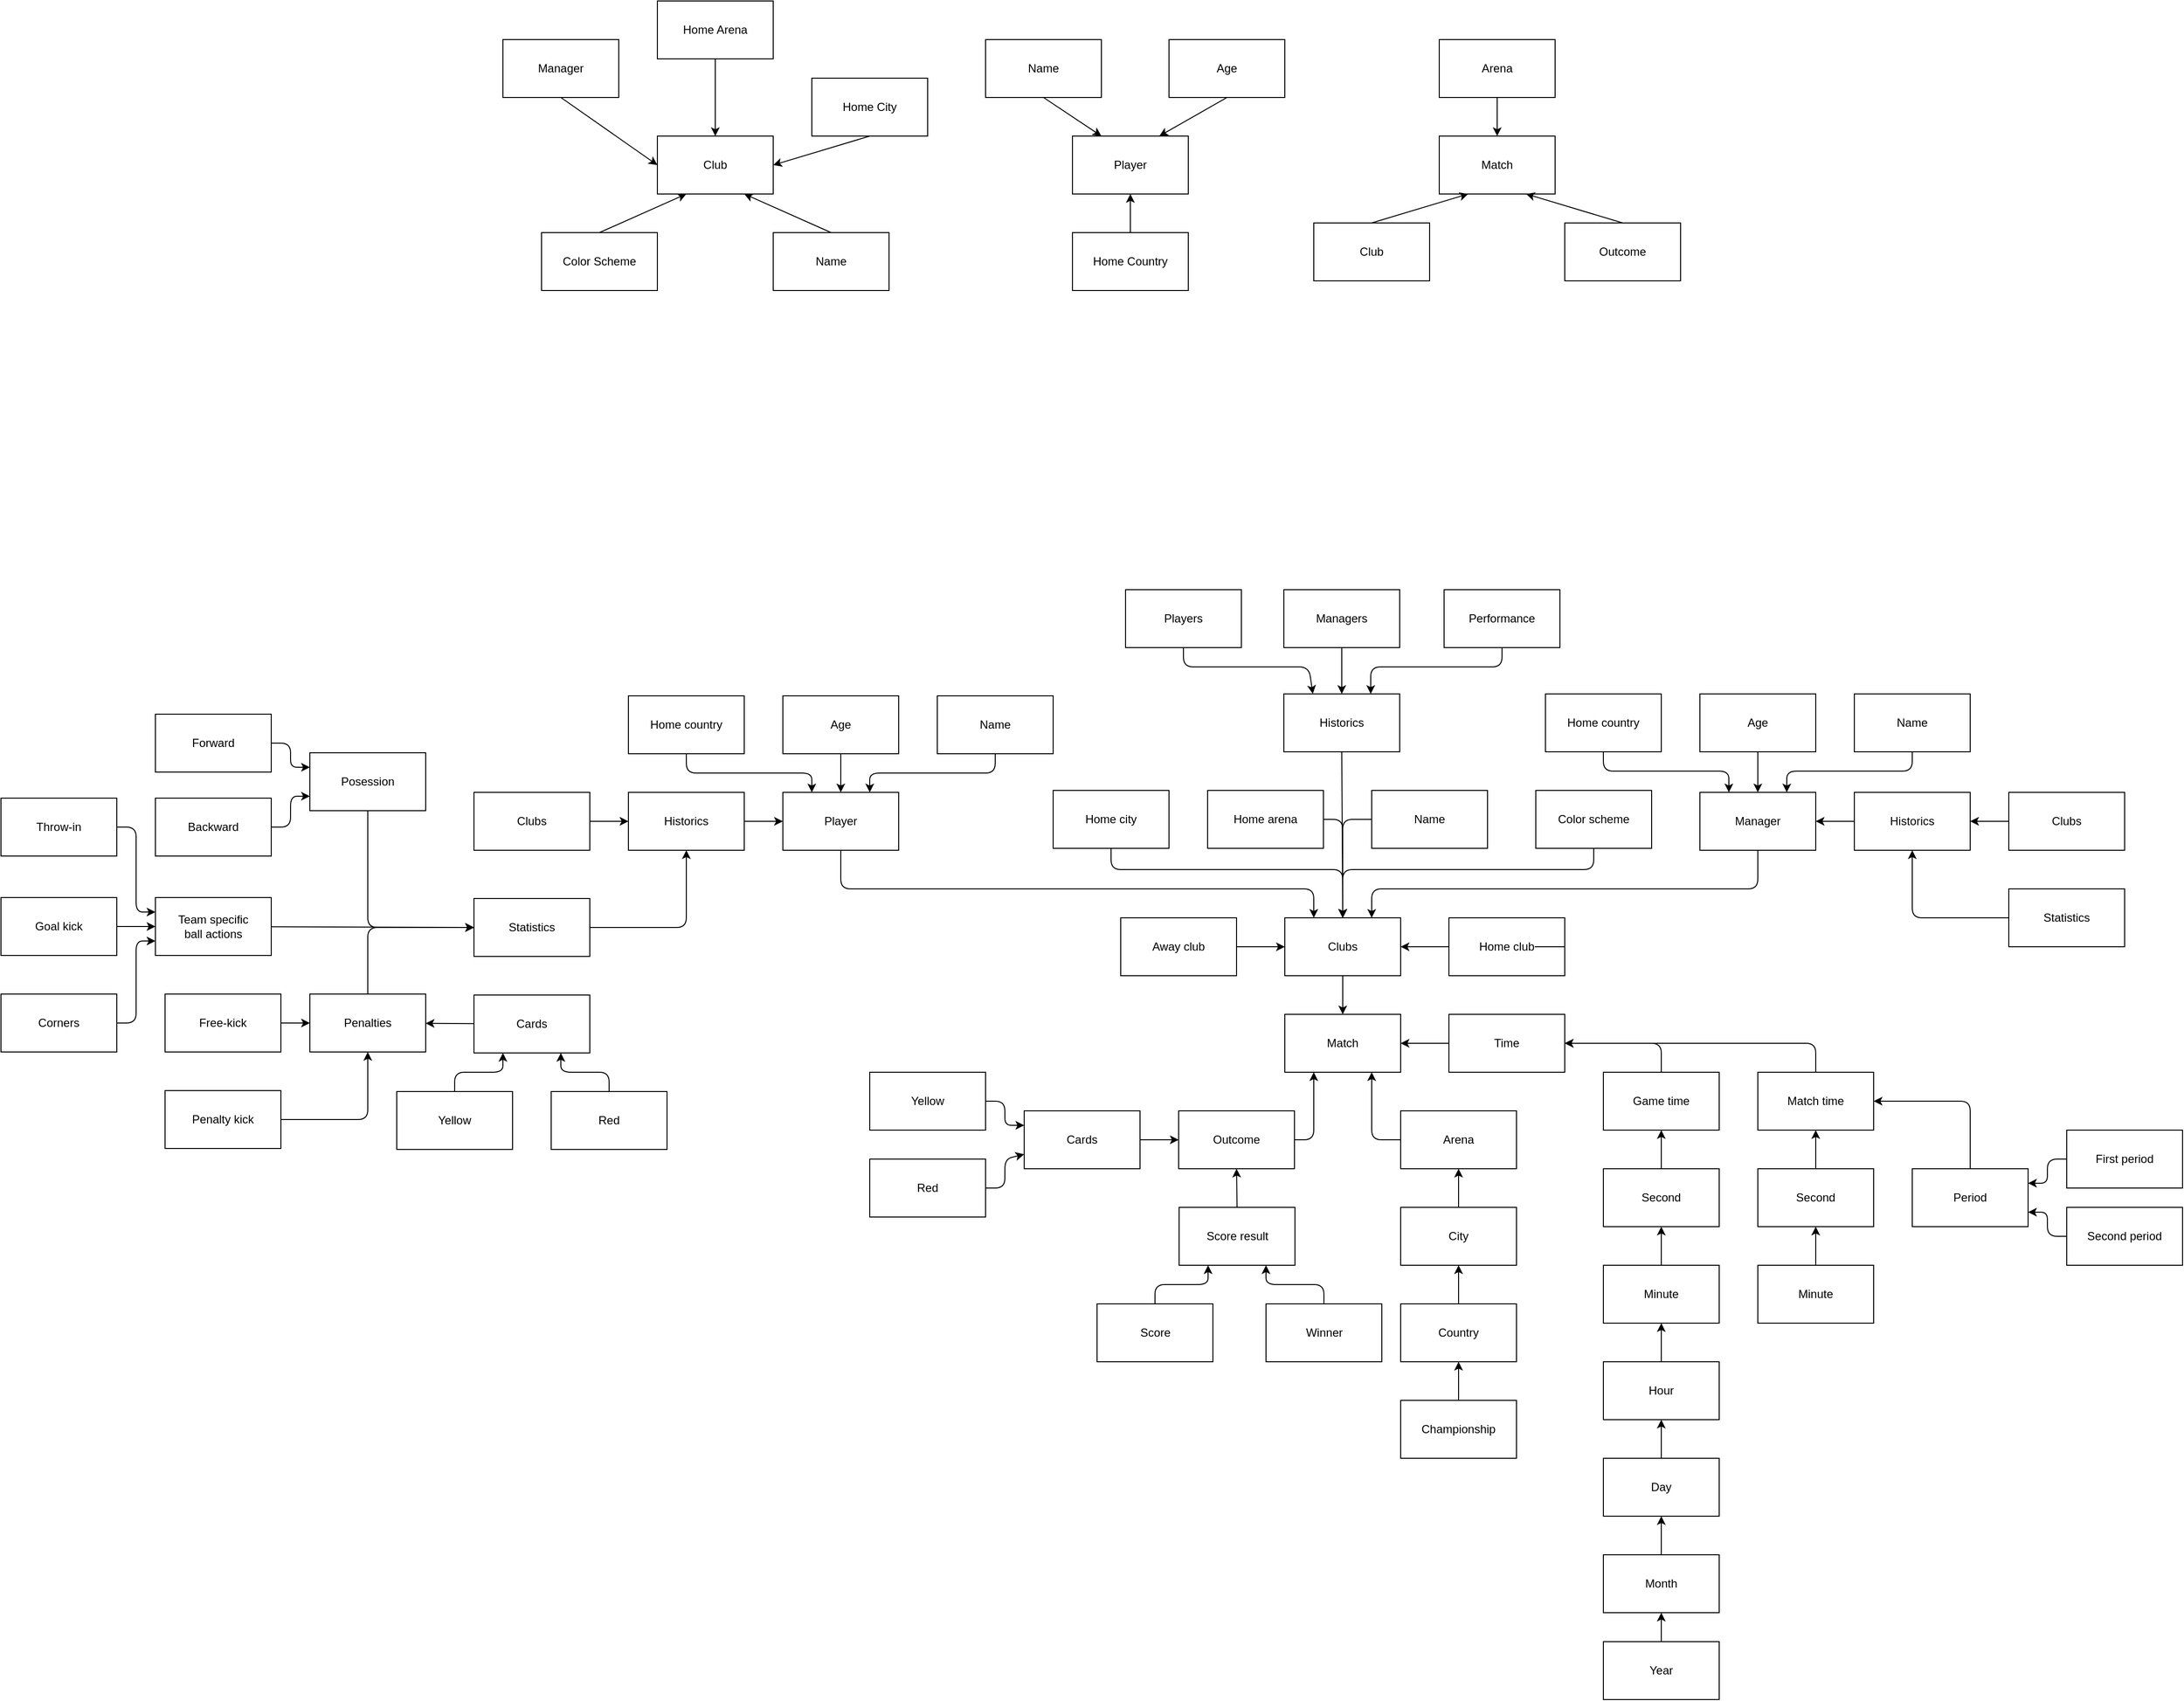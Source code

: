 <mxfile>
    <diagram id="hTK4OiivNuGYt8XNdCCA" name="Football">
        <mxGraphModel dx="2557" dy="809" grid="1" gridSize="10" guides="1" tooltips="1" connect="1" arrows="1" fold="1" page="0" pageScale="1" pageWidth="1169" pageHeight="827" math="0" shadow="0">
            <root>
                <mxCell id="0"/>
                <mxCell id="1" parent="0"/>
                <mxCell id="12" style="edgeStyle=none;html=1;exitX=0.5;exitY=1;exitDx=0;exitDy=0;entryX=0;entryY=0.5;entryDx=0;entryDy=0;" parent="1" source="2" target="3" edge="1">
                    <mxGeometry relative="1" as="geometry"/>
                </mxCell>
                <mxCell id="2" value="Manager" style="whiteSpace=wrap;html=1;" parent="1" vertex="1">
                    <mxGeometry x="40" y="40" width="120" height="60" as="geometry"/>
                </mxCell>
                <mxCell id="3" value="Club" style="whiteSpace=wrap;html=1;" parent="1" vertex="1">
                    <mxGeometry x="200" y="140" width="120" height="60" as="geometry"/>
                </mxCell>
                <mxCell id="11" style="edgeStyle=none;html=1;exitX=0.5;exitY=0;exitDx=0;exitDy=0;entryX=0.25;entryY=1;entryDx=0;entryDy=0;" parent="1" source="4" target="3" edge="1">
                    <mxGeometry relative="1" as="geometry"/>
                </mxCell>
                <mxCell id="4" value="Color Scheme" style="whiteSpace=wrap;html=1;" parent="1" vertex="1">
                    <mxGeometry x="80" y="240" width="120" height="60" as="geometry"/>
                </mxCell>
                <mxCell id="10" style="edgeStyle=none;html=1;exitX=0.5;exitY=0;exitDx=0;exitDy=0;entryX=0.75;entryY=1;entryDx=0;entryDy=0;" parent="1" source="5" target="3" edge="1">
                    <mxGeometry relative="1" as="geometry"/>
                </mxCell>
                <mxCell id="5" value="Name" style="whiteSpace=wrap;html=1;" parent="1" vertex="1">
                    <mxGeometry x="320" y="240" width="120" height="60" as="geometry"/>
                </mxCell>
                <mxCell id="9" style="edgeStyle=none;html=1;exitX=0.5;exitY=1;exitDx=0;exitDy=0;entryX=1;entryY=0.5;entryDx=0;entryDy=0;" parent="1" source="6" target="3" edge="1">
                    <mxGeometry relative="1" as="geometry"/>
                </mxCell>
                <mxCell id="6" value="Home City" style="whiteSpace=wrap;html=1;" parent="1" vertex="1">
                    <mxGeometry x="360" y="80" width="120" height="60" as="geometry"/>
                </mxCell>
                <mxCell id="8" style="edgeStyle=none;html=1;exitX=0.5;exitY=1;exitDx=0;exitDy=0;entryX=0.5;entryY=0;entryDx=0;entryDy=0;" parent="1" source="7" target="3" edge="1">
                    <mxGeometry relative="1" as="geometry"/>
                </mxCell>
                <mxCell id="7" value="Home Arena" style="whiteSpace=wrap;html=1;" parent="1" vertex="1">
                    <mxGeometry x="200" width="120" height="60" as="geometry"/>
                </mxCell>
                <mxCell id="13" value="Player" style="whiteSpace=wrap;html=1;" parent="1" vertex="1">
                    <mxGeometry x="630" y="140" width="120" height="60" as="geometry"/>
                </mxCell>
                <mxCell id="17" style="edgeStyle=none;html=1;exitX=0.5;exitY=1;exitDx=0;exitDy=0;entryX=0.25;entryY=0;entryDx=0;entryDy=0;" parent="1" source="14" target="13" edge="1">
                    <mxGeometry relative="1" as="geometry"/>
                </mxCell>
                <mxCell id="14" value="Name" style="whiteSpace=wrap;html=1;" parent="1" vertex="1">
                    <mxGeometry x="540" y="40" width="120" height="60" as="geometry"/>
                </mxCell>
                <mxCell id="18" style="edgeStyle=none;html=1;exitX=0.5;exitY=1;exitDx=0;exitDy=0;entryX=0.75;entryY=0;entryDx=0;entryDy=0;" parent="1" source="15" target="13" edge="1">
                    <mxGeometry relative="1" as="geometry"/>
                </mxCell>
                <mxCell id="15" value="Age" style="whiteSpace=wrap;html=1;" parent="1" vertex="1">
                    <mxGeometry x="730" y="40" width="120" height="60" as="geometry"/>
                </mxCell>
                <mxCell id="19" value="" style="edgeStyle=none;html=1;" parent="1" source="16" target="13" edge="1">
                    <mxGeometry relative="1" as="geometry"/>
                </mxCell>
                <mxCell id="16" value="Home Country" style="whiteSpace=wrap;html=1;" parent="1" vertex="1">
                    <mxGeometry x="630" y="240" width="120" height="60" as="geometry"/>
                </mxCell>
                <mxCell id="20" value="Match" style="whiteSpace=wrap;html=1;" vertex="1" parent="1">
                    <mxGeometry x="1010" y="140" width="120" height="60" as="geometry"/>
                </mxCell>
                <mxCell id="22" value="" style="edgeStyle=none;html=1;" edge="1" parent="1" source="21" target="20">
                    <mxGeometry relative="1" as="geometry"/>
                </mxCell>
                <mxCell id="21" value="Arena" style="whiteSpace=wrap;html=1;" vertex="1" parent="1">
                    <mxGeometry x="1010" y="40" width="120" height="60" as="geometry"/>
                </mxCell>
                <mxCell id="25" style="edgeStyle=none;html=1;exitX=0.5;exitY=0;exitDx=0;exitDy=0;entryX=0.25;entryY=1;entryDx=0;entryDy=0;" edge="1" parent="1" source="23" target="20">
                    <mxGeometry relative="1" as="geometry"/>
                </mxCell>
                <mxCell id="23" value="Club" style="whiteSpace=wrap;html=1;" vertex="1" parent="1">
                    <mxGeometry x="880" y="230" width="120" height="60" as="geometry"/>
                </mxCell>
                <mxCell id="26" style="edgeStyle=none;html=1;exitX=0.5;exitY=0;exitDx=0;exitDy=0;entryX=0.75;entryY=1;entryDx=0;entryDy=0;" edge="1" parent="1" source="24" target="20">
                    <mxGeometry relative="1" as="geometry"/>
                </mxCell>
                <mxCell id="24" value="Outcome" style="whiteSpace=wrap;html=1;" vertex="1" parent="1">
                    <mxGeometry x="1140" y="230" width="120" height="60" as="geometry"/>
                </mxCell>
                <mxCell id="27" value="Match" style="whiteSpace=wrap;html=1;" vertex="1" parent="1">
                    <mxGeometry x="850" y="1050" width="120" height="60" as="geometry"/>
                </mxCell>
                <mxCell id="47" style="edgeStyle=none;html=1;exitX=0;exitY=0.5;exitDx=0;exitDy=0;entryX=0.75;entryY=1;entryDx=0;entryDy=0;" edge="1" parent="1" source="28" target="27">
                    <mxGeometry relative="1" as="geometry">
                        <Array as="points">
                            <mxPoint x="940" y="1180"/>
                        </Array>
                    </mxGeometry>
                </mxCell>
                <mxCell id="28" value="Arena" style="whiteSpace=wrap;html=1;" vertex="1" parent="1">
                    <mxGeometry x="970" y="1150" width="120" height="60" as="geometry"/>
                </mxCell>
                <mxCell id="46" value="" style="edgeStyle=none;html=1;" edge="1" parent="1" source="29" target="28">
                    <mxGeometry relative="1" as="geometry"/>
                </mxCell>
                <mxCell id="29" value="City" style="whiteSpace=wrap;html=1;" vertex="1" parent="1">
                    <mxGeometry x="970" y="1250" width="120" height="60" as="geometry"/>
                </mxCell>
                <mxCell id="45" value="" style="edgeStyle=none;html=1;" edge="1" parent="1" source="30" target="29">
                    <mxGeometry relative="1" as="geometry"/>
                </mxCell>
                <mxCell id="30" value="Country" style="whiteSpace=wrap;html=1;" vertex="1" parent="1">
                    <mxGeometry x="970" y="1350" width="120" height="60" as="geometry"/>
                </mxCell>
                <mxCell id="44" value="" style="edgeStyle=none;html=1;" edge="1" parent="1" source="31" target="30">
                    <mxGeometry relative="1" as="geometry"/>
                </mxCell>
                <mxCell id="31" value="Championship" style="whiteSpace=wrap;html=1;" vertex="1" parent="1">
                    <mxGeometry x="970" y="1450" width="120" height="60" as="geometry"/>
                </mxCell>
                <mxCell id="90" value="" style="edgeStyle=none;html=1;" edge="1" parent="1" source="36" target="27">
                    <mxGeometry relative="1" as="geometry"/>
                </mxCell>
                <mxCell id="36" value="Clubs" style="whiteSpace=wrap;html=1;" vertex="1" parent="1">
                    <mxGeometry x="850" y="950" width="120" height="60" as="geometry"/>
                </mxCell>
                <mxCell id="49" style="edgeStyle=none;html=1;entryX=1;entryY=0.5;entryDx=0;entryDy=0;startArrow=none;" edge="1" parent="1" source="38" target="36">
                    <mxGeometry relative="1" as="geometry">
                        <mxPoint x="1109" y="980" as="sourcePoint"/>
                        <Array as="points"/>
                    </mxGeometry>
                </mxCell>
                <mxCell id="48" style="edgeStyle=none;html=1;exitX=1;exitY=0.5;exitDx=0;exitDy=0;entryX=0;entryY=0.5;entryDx=0;entryDy=0;" edge="1" parent="1" source="39" target="36">
                    <mxGeometry relative="1" as="geometry">
                        <Array as="points"/>
                    </mxGeometry>
                </mxCell>
                <mxCell id="39" value="Away club" style="whiteSpace=wrap;html=1;" vertex="1" parent="1">
                    <mxGeometry x="680" y="950" width="120" height="60" as="geometry"/>
                </mxCell>
                <mxCell id="43" style="edgeStyle=none;html=1;exitX=1;exitY=0.5;exitDx=0;exitDy=0;entryX=0.25;entryY=1;entryDx=0;entryDy=0;" edge="1" parent="1" source="42" target="27">
                    <mxGeometry relative="1" as="geometry">
                        <Array as="points">
                            <mxPoint x="880" y="1180"/>
                        </Array>
                    </mxGeometry>
                </mxCell>
                <mxCell id="42" value="Outcome" style="whiteSpace=wrap;html=1;" vertex="1" parent="1">
                    <mxGeometry x="740" y="1150" width="120" height="60" as="geometry"/>
                </mxCell>
                <mxCell id="122" style="edgeStyle=none;html=1;exitX=0.5;exitY=0;exitDx=0;exitDy=0;entryX=0.25;entryY=1;entryDx=0;entryDy=0;" edge="1" parent="1" source="50" target="119">
                    <mxGeometry relative="1" as="geometry">
                        <Array as="points">
                            <mxPoint x="715.5" y="1330"/>
                            <mxPoint x="770.5" y="1330"/>
                        </Array>
                    </mxGeometry>
                </mxCell>
                <mxCell id="50" value="Score" style="whiteSpace=wrap;html=1;" vertex="1" parent="1">
                    <mxGeometry x="655.5" y="1350" width="120" height="60" as="geometry"/>
                </mxCell>
                <mxCell id="123" style="edgeStyle=none;html=1;exitX=0.5;exitY=0;exitDx=0;exitDy=0;entryX=0.75;entryY=1;entryDx=0;entryDy=0;" edge="1" parent="1" source="52" target="119">
                    <mxGeometry relative="1" as="geometry">
                        <Array as="points">
                            <mxPoint x="890.5" y="1330"/>
                            <mxPoint x="830.5" y="1330"/>
                        </Array>
                    </mxGeometry>
                </mxCell>
                <mxCell id="52" value="Winner" style="whiteSpace=wrap;html=1;" vertex="1" parent="1">
                    <mxGeometry x="830.5" y="1350" width="120" height="60" as="geometry"/>
                </mxCell>
                <mxCell id="195" value="" style="edgeStyle=none;html=1;" edge="1" parent="1" source="57" target="42">
                    <mxGeometry relative="1" as="geometry"/>
                </mxCell>
                <mxCell id="57" value="Cards" style="whiteSpace=wrap;html=1;" vertex="1" parent="1">
                    <mxGeometry x="580" y="1150" width="120" height="60" as="geometry"/>
                </mxCell>
                <mxCell id="193" style="edgeStyle=none;html=1;exitX=1;exitY=0.5;exitDx=0;exitDy=0;entryX=0;entryY=0.25;entryDx=0;entryDy=0;" edge="1" parent="1" source="58" target="57">
                    <mxGeometry relative="1" as="geometry">
                        <Array as="points">
                            <mxPoint x="560" y="1140"/>
                            <mxPoint x="560" y="1165"/>
                        </Array>
                    </mxGeometry>
                </mxCell>
                <mxCell id="58" value="Yellow" style="whiteSpace=wrap;html=1;" vertex="1" parent="1">
                    <mxGeometry x="420" y="1110" width="120" height="60" as="geometry"/>
                </mxCell>
                <mxCell id="194" style="edgeStyle=none;html=1;exitX=1;exitY=0.5;exitDx=0;exitDy=0;entryX=0;entryY=0.75;entryDx=0;entryDy=0;" edge="1" parent="1" source="59" target="57">
                    <mxGeometry relative="1" as="geometry">
                        <Array as="points">
                            <mxPoint x="560" y="1230"/>
                            <mxPoint x="560" y="1200"/>
                        </Array>
                    </mxGeometry>
                </mxCell>
                <mxCell id="59" value="Red" style="whiteSpace=wrap;html=1;" vertex="1" parent="1">
                    <mxGeometry x="420" y="1200" width="120" height="60" as="geometry"/>
                </mxCell>
                <mxCell id="77" value="" style="edgeStyle=none;html=1;entryX=0;entryY=0.5;entryDx=0;entryDy=0;exitX=0.5;exitY=1;exitDx=0;exitDy=0;" edge="1" parent="1" source="69" target="140">
                    <mxGeometry relative="1" as="geometry">
                        <mxPoint x="-100" y="929" as="targetPoint"/>
                        <Array as="points">
                            <mxPoint x="-100" y="960"/>
                        </Array>
                    </mxGeometry>
                </mxCell>
                <mxCell id="69" value="Posession" style="whiteSpace=wrap;html=1;" vertex="1" parent="1">
                    <mxGeometry x="-160" y="779" width="120" height="60" as="geometry"/>
                </mxCell>
                <mxCell id="89" style="edgeStyle=none;html=1;exitX=1;exitY=0.5;exitDx=0;exitDy=0;entryX=0;entryY=0.75;entryDx=0;entryDy=0;" edge="1" parent="1" source="70" target="81">
                    <mxGeometry relative="1" as="geometry">
                        <Array as="points">
                            <mxPoint x="-340" y="1059"/>
                            <mxPoint x="-340" y="974"/>
                        </Array>
                    </mxGeometry>
                </mxCell>
                <mxCell id="70" value="Corners" style="whiteSpace=wrap;html=1;" vertex="1" parent="1">
                    <mxGeometry x="-480" y="1029" width="120" height="60" as="geometry"/>
                </mxCell>
                <mxCell id="75" value="" style="edgeStyle=none;html=1;entryX=0;entryY=0.5;entryDx=0;entryDy=0;exitX=0.5;exitY=0;exitDx=0;exitDy=0;" edge="1" parent="1" source="71" target="140">
                    <mxGeometry relative="1" as="geometry">
                        <mxPoint x="-100" y="989" as="targetPoint"/>
                        <Array as="points">
                            <mxPoint x="-100" y="960"/>
                        </Array>
                    </mxGeometry>
                </mxCell>
                <mxCell id="71" value="Penalties" style="whiteSpace=wrap;html=1;" vertex="1" parent="1">
                    <mxGeometry x="-160" y="1029" width="120" height="60" as="geometry"/>
                </mxCell>
                <mxCell id="80" style="edgeStyle=none;html=1;exitX=1;exitY=0.5;exitDx=0;exitDy=0;entryX=0;entryY=0.25;entryDx=0;entryDy=0;" edge="1" parent="1" source="72" target="69">
                    <mxGeometry relative="1" as="geometry">
                        <Array as="points">
                            <mxPoint x="-180" y="769"/>
                            <mxPoint x="-180" y="794"/>
                        </Array>
                    </mxGeometry>
                </mxCell>
                <mxCell id="72" value="Forward" style="whiteSpace=wrap;html=1;" vertex="1" parent="1">
                    <mxGeometry x="-320" y="739" width="120" height="60" as="geometry"/>
                </mxCell>
                <mxCell id="79" style="edgeStyle=none;html=1;exitX=1;exitY=0.5;exitDx=0;exitDy=0;entryX=0;entryY=0.75;entryDx=0;entryDy=0;" edge="1" parent="1" source="73" target="69">
                    <mxGeometry relative="1" as="geometry">
                        <Array as="points">
                            <mxPoint x="-180" y="856"/>
                            <mxPoint x="-180" y="824"/>
                        </Array>
                    </mxGeometry>
                </mxCell>
                <mxCell id="73" value="Backward" style="whiteSpace=wrap;html=1;" vertex="1" parent="1">
                    <mxGeometry x="-320" y="826" width="120" height="60" as="geometry"/>
                </mxCell>
                <mxCell id="87" style="edgeStyle=none;html=1;exitX=1;exitY=0.5;exitDx=0;exitDy=0;entryX=0;entryY=0.25;entryDx=0;entryDy=0;" edge="1" parent="1" source="74" target="81">
                    <mxGeometry relative="1" as="geometry">
                        <mxPoint x="-340" y="949" as="targetPoint"/>
                        <Array as="points">
                            <mxPoint x="-340" y="856"/>
                            <mxPoint x="-340" y="944"/>
                        </Array>
                    </mxGeometry>
                </mxCell>
                <mxCell id="74" value="Throw-in" style="whiteSpace=wrap;html=1;" vertex="1" parent="1">
                    <mxGeometry x="-480" y="826" width="120" height="60" as="geometry"/>
                </mxCell>
                <mxCell id="88" value="" style="edgeStyle=none;html=1;" edge="1" parent="1" source="78" target="81">
                    <mxGeometry relative="1" as="geometry"/>
                </mxCell>
                <mxCell id="78" value="Goal kick" style="whiteSpace=wrap;html=1;" vertex="1" parent="1">
                    <mxGeometry x="-480" y="929" width="120" height="60" as="geometry"/>
                </mxCell>
                <mxCell id="82" value="" style="edgeStyle=none;html=1;entryX=0;entryY=0.5;entryDx=0;entryDy=0;" edge="1" parent="1" source="81" target="140">
                    <mxGeometry relative="1" as="geometry">
                        <mxPoint x="-160" y="955" as="targetPoint"/>
                    </mxGeometry>
                </mxCell>
                <mxCell id="81" value="Team specific&lt;br&gt;ball actions" style="whiteSpace=wrap;html=1;" vertex="1" parent="1">
                    <mxGeometry x="-320" y="929" width="120" height="60" as="geometry"/>
                </mxCell>
                <mxCell id="84" value="" style="edgeStyle=none;html=1;" edge="1" parent="1" source="83" target="71">
                    <mxGeometry relative="1" as="geometry"/>
                </mxCell>
                <mxCell id="83" value="Free-kick" style="whiteSpace=wrap;html=1;" vertex="1" parent="1">
                    <mxGeometry x="-310" y="1029" width="120" height="60" as="geometry"/>
                </mxCell>
                <mxCell id="86" style="edgeStyle=none;html=1;exitX=1;exitY=0.5;exitDx=0;exitDy=0;entryX=0.5;entryY=1;entryDx=0;entryDy=0;" edge="1" parent="1" source="85" target="71">
                    <mxGeometry relative="1" as="geometry">
                        <Array as="points">
                            <mxPoint x="-100" y="1159"/>
                        </Array>
                    </mxGeometry>
                </mxCell>
                <mxCell id="85" value="Penalty kick" style="whiteSpace=wrap;html=1;" vertex="1" parent="1">
                    <mxGeometry x="-310" y="1129" width="120" height="60" as="geometry"/>
                </mxCell>
                <mxCell id="134" style="edgeStyle=none;html=1;exitX=0.5;exitY=1;exitDx=0;exitDy=0;entryX=0.5;entryY=0;entryDx=0;entryDy=0;" edge="1" parent="1" source="91" target="36">
                    <mxGeometry relative="1" as="geometry">
                        <Array as="points">
                            <mxPoint x="1170" y="900"/>
                            <mxPoint x="910" y="900"/>
                        </Array>
                    </mxGeometry>
                </mxCell>
                <mxCell id="91" value="Color scheme" style="whiteSpace=wrap;html=1;" vertex="1" parent="1">
                    <mxGeometry x="1110" y="818" width="120" height="60" as="geometry"/>
                </mxCell>
                <mxCell id="133" style="edgeStyle=none;html=1;exitX=1;exitY=0.5;exitDx=0;exitDy=0;entryX=0.5;entryY=0;entryDx=0;entryDy=0;" edge="1" parent="1" source="92" target="36">
                    <mxGeometry relative="1" as="geometry">
                        <Array as="points">
                            <mxPoint x="910" y="848"/>
                        </Array>
                    </mxGeometry>
                </mxCell>
                <mxCell id="92" value="Home arena" style="whiteSpace=wrap;html=1;" vertex="1" parent="1">
                    <mxGeometry x="770" y="818" width="120" height="60" as="geometry"/>
                </mxCell>
                <mxCell id="135" style="edgeStyle=none;html=1;exitX=0.5;exitY=1;exitDx=0;exitDy=0;entryX=0.5;entryY=0;entryDx=0;entryDy=0;" edge="1" parent="1" source="95" target="36">
                    <mxGeometry relative="1" as="geometry">
                        <Array as="points">
                            <mxPoint x="670" y="900"/>
                            <mxPoint x="910" y="900"/>
                        </Array>
                    </mxGeometry>
                </mxCell>
                <mxCell id="95" value="Home city" style="whiteSpace=wrap;html=1;" vertex="1" parent="1">
                    <mxGeometry x="610" y="818" width="120" height="60" as="geometry"/>
                </mxCell>
                <mxCell id="132" style="edgeStyle=none;html=1;exitX=0;exitY=0.5;exitDx=0;exitDy=0;entryX=0.5;entryY=0;entryDx=0;entryDy=0;" edge="1" parent="1" source="97" target="36">
                    <mxGeometry relative="1" as="geometry">
                        <Array as="points">
                            <mxPoint x="910" y="848"/>
                        </Array>
                    </mxGeometry>
                </mxCell>
                <mxCell id="97" value="Name" style="whiteSpace=wrap;html=1;" vertex="1" parent="1">
                    <mxGeometry x="940" y="818" width="120" height="60" as="geometry"/>
                </mxCell>
                <mxCell id="104" style="edgeStyle=none;html=1;exitX=0.5;exitY=1;exitDx=0;exitDy=0;entryX=0.75;entryY=0;entryDx=0;entryDy=0;" edge="1" parent="1" source="100" target="36">
                    <mxGeometry relative="1" as="geometry">
                        <Array as="points">
                            <mxPoint x="1340" y="920"/>
                            <mxPoint x="940" y="920"/>
                        </Array>
                    </mxGeometry>
                </mxCell>
                <mxCell id="100" value="Manager" style="whiteSpace=wrap;html=1;" vertex="1" parent="1">
                    <mxGeometry x="1280" y="820" width="120" height="60" as="geometry"/>
                </mxCell>
                <mxCell id="38" value="Home club" style="whiteSpace=wrap;html=1;" vertex="1" parent="1">
                    <mxGeometry x="1020" y="950" width="120" height="60" as="geometry"/>
                </mxCell>
                <mxCell id="101" value="" style="edgeStyle=none;html=1;entryX=1;entryY=0.5;entryDx=0;entryDy=0;endArrow=none;" edge="1" parent="1" target="38">
                    <mxGeometry relative="1" as="geometry">
                        <mxPoint x="1109" y="980" as="sourcePoint"/>
                        <mxPoint x="970" y="980" as="targetPoint"/>
                        <Array as="points"/>
                    </mxGeometry>
                </mxCell>
                <mxCell id="103" value="" style="edgeStyle=none;html=1;entryX=0.25;entryY=0;entryDx=0;entryDy=0;exitX=0.5;exitY=1;exitDx=0;exitDy=0;" edge="1" parent="1" source="102" target="36">
                    <mxGeometry relative="1" as="geometry">
                        <Array as="points">
                            <mxPoint x="390" y="920"/>
                            <mxPoint x="880" y="920"/>
                        </Array>
                    </mxGeometry>
                </mxCell>
                <mxCell id="102" value="Player" style="whiteSpace=wrap;html=1;" vertex="1" parent="1">
                    <mxGeometry x="330" y="820" width="120" height="60" as="geometry"/>
                </mxCell>
                <mxCell id="110" value="" style="edgeStyle=none;html=1;exitX=0.5;exitY=1;exitDx=0;exitDy=0;entryX=0.75;entryY=0;entryDx=0;entryDy=0;" edge="1" parent="1" source="105" target="102">
                    <mxGeometry relative="1" as="geometry">
                        <Array as="points">
                            <mxPoint x="550" y="800"/>
                            <mxPoint x="420" y="800"/>
                        </Array>
                    </mxGeometry>
                </mxCell>
                <mxCell id="105" value="Name" style="whiteSpace=wrap;html=1;" vertex="1" parent="1">
                    <mxGeometry x="490" y="720" width="120" height="60" as="geometry"/>
                </mxCell>
                <mxCell id="124" value="" style="edgeStyle=none;html=1;" edge="1" parent="1" source="106" target="102">
                    <mxGeometry relative="1" as="geometry"/>
                </mxCell>
                <mxCell id="106" value="Age" style="whiteSpace=wrap;html=1;" vertex="1" parent="1">
                    <mxGeometry x="330" y="720" width="120" height="60" as="geometry"/>
                </mxCell>
                <mxCell id="125" style="edgeStyle=none;html=1;exitX=0.5;exitY=1;exitDx=0;exitDy=0;entryX=0.25;entryY=0;entryDx=0;entryDy=0;" edge="1" parent="1" source="107" target="102">
                    <mxGeometry relative="1" as="geometry">
                        <Array as="points">
                            <mxPoint x="230" y="800"/>
                            <mxPoint x="360" y="800"/>
                        </Array>
                    </mxGeometry>
                </mxCell>
                <mxCell id="107" value="Home country" style="whiteSpace=wrap;html=1;" vertex="1" parent="1">
                    <mxGeometry x="170" y="720" width="120" height="60" as="geometry"/>
                </mxCell>
                <mxCell id="120" style="edgeStyle=none;html=1;exitX=0.5;exitY=0;exitDx=0;exitDy=0;entryX=0.5;entryY=1;entryDx=0;entryDy=0;" edge="1" parent="1" source="119" target="42">
                    <mxGeometry relative="1" as="geometry">
                        <mxPoint x="797.5" y="1220" as="targetPoint"/>
                    </mxGeometry>
                </mxCell>
                <mxCell id="119" value="Score result" style="whiteSpace=wrap;html=1;" vertex="1" parent="1">
                    <mxGeometry x="740.5" y="1250" width="120" height="60" as="geometry"/>
                </mxCell>
                <mxCell id="126" value="" style="edgeStyle=none;html=1;exitX=0.5;exitY=1;exitDx=0;exitDy=0;entryX=0.75;entryY=0;entryDx=0;entryDy=0;" edge="1" parent="1" source="127" target="100">
                    <mxGeometry relative="1" as="geometry">
                        <mxPoint x="1370.0" y="818" as="targetPoint"/>
                        <Array as="points">
                            <mxPoint x="1500" y="798"/>
                            <mxPoint x="1370" y="798"/>
                        </Array>
                    </mxGeometry>
                </mxCell>
                <mxCell id="127" value="Name" style="whiteSpace=wrap;html=1;" vertex="1" parent="1">
                    <mxGeometry x="1440" y="718" width="120" height="60" as="geometry"/>
                </mxCell>
                <mxCell id="128" value="" style="edgeStyle=none;html=1;entryX=0.5;entryY=0;entryDx=0;entryDy=0;" edge="1" parent="1" source="129" target="100">
                    <mxGeometry relative="1" as="geometry">
                        <mxPoint x="1340" y="800" as="targetPoint"/>
                    </mxGeometry>
                </mxCell>
                <mxCell id="129" value="Age" style="whiteSpace=wrap;html=1;" vertex="1" parent="1">
                    <mxGeometry x="1280" y="718" width="120" height="60" as="geometry"/>
                </mxCell>
                <mxCell id="130" style="edgeStyle=none;html=1;exitX=0.5;exitY=1;exitDx=0;exitDy=0;entryX=0.25;entryY=0;entryDx=0;entryDy=0;" edge="1" parent="1" source="131" target="100">
                    <mxGeometry relative="1" as="geometry">
                        <mxPoint x="1310" y="818" as="targetPoint"/>
                        <Array as="points">
                            <mxPoint x="1180" y="798"/>
                            <mxPoint x="1310" y="798"/>
                        </Array>
                    </mxGeometry>
                </mxCell>
                <mxCell id="131" value="Home country" style="whiteSpace=wrap;html=1;" vertex="1" parent="1">
                    <mxGeometry x="1120" y="718" width="120" height="60" as="geometry"/>
                </mxCell>
                <mxCell id="137" value="" style="edgeStyle=none;html=1;" edge="1" parent="1" source="136" target="102">
                    <mxGeometry relative="1" as="geometry"/>
                </mxCell>
                <mxCell id="136" value="Historics" style="whiteSpace=wrap;html=1;" vertex="1" parent="1">
                    <mxGeometry x="170" y="820" width="120" height="60" as="geometry"/>
                </mxCell>
                <mxCell id="139" value="" style="edgeStyle=none;html=1;" edge="1" parent="1" source="138" target="136">
                    <mxGeometry relative="1" as="geometry"/>
                </mxCell>
                <mxCell id="138" value="Clubs" style="whiteSpace=wrap;html=1;" vertex="1" parent="1">
                    <mxGeometry x="10" y="820" width="120" height="60" as="geometry"/>
                </mxCell>
                <mxCell id="141" style="edgeStyle=none;html=1;exitX=1;exitY=0.5;exitDx=0;exitDy=0;entryX=0.5;entryY=1;entryDx=0;entryDy=0;" edge="1" parent="1" source="140" target="136">
                    <mxGeometry relative="1" as="geometry">
                        <Array as="points">
                            <mxPoint x="230" y="960"/>
                        </Array>
                    </mxGeometry>
                </mxCell>
                <mxCell id="140" value="Statistics" style="whiteSpace=wrap;html=1;" vertex="1" parent="1">
                    <mxGeometry x="10" y="930" width="120" height="60" as="geometry"/>
                </mxCell>
                <mxCell id="148" value="" style="edgeStyle=none;html=1;" edge="1" parent="1" source="143" target="100">
                    <mxGeometry relative="1" as="geometry"/>
                </mxCell>
                <mxCell id="143" value="Historics" style="whiteSpace=wrap;html=1;" vertex="1" parent="1">
                    <mxGeometry x="1440" y="820" width="120" height="60" as="geometry"/>
                </mxCell>
                <mxCell id="144" value="" style="edgeStyle=none;html=1;" edge="1" parent="1" source="145" target="143">
                    <mxGeometry relative="1" as="geometry"/>
                </mxCell>
                <mxCell id="145" value="Clubs" style="whiteSpace=wrap;html=1;" vertex="1" parent="1">
                    <mxGeometry x="1600" y="820" width="120" height="60" as="geometry"/>
                </mxCell>
                <mxCell id="146" style="edgeStyle=none;html=1;exitX=0;exitY=0.5;exitDx=0;exitDy=0;entryX=0.5;entryY=1;entryDx=0;entryDy=0;" edge="1" parent="1" source="147" target="143">
                    <mxGeometry relative="1" as="geometry">
                        <Array as="points">
                            <mxPoint x="1500" y="950"/>
                        </Array>
                    </mxGeometry>
                </mxCell>
                <mxCell id="147" value="Statistics" style="whiteSpace=wrap;html=1;" vertex="1" parent="1">
                    <mxGeometry x="1600" y="920" width="120" height="60" as="geometry"/>
                </mxCell>
                <mxCell id="150" style="edgeStyle=none;html=1;exitX=0.5;exitY=1;exitDx=0;exitDy=0;entryX=0.5;entryY=0;entryDx=0;entryDy=0;" edge="1" parent="1" source="149" target="36">
                    <mxGeometry relative="1" as="geometry"/>
                </mxCell>
                <mxCell id="149" value="Historics" style="whiteSpace=wrap;html=1;" vertex="1" parent="1">
                    <mxGeometry x="849" y="718" width="120" height="60" as="geometry"/>
                </mxCell>
                <mxCell id="156" style="edgeStyle=none;html=1;exitX=0.5;exitY=1;exitDx=0;exitDy=0;entryX=0.25;entryY=0;entryDx=0;entryDy=0;" edge="1" parent="1" source="151" target="149">
                    <mxGeometry relative="1" as="geometry">
                        <Array as="points">
                            <mxPoint x="745" y="690"/>
                            <mxPoint x="875" y="690"/>
                        </Array>
                    </mxGeometry>
                </mxCell>
                <mxCell id="151" value="Players" style="whiteSpace=wrap;html=1;" vertex="1" parent="1">
                    <mxGeometry x="685" y="610" width="120" height="60" as="geometry"/>
                </mxCell>
                <mxCell id="154" style="edgeStyle=none;html=1;exitX=0.5;exitY=1;exitDx=0;exitDy=0;entryX=0.5;entryY=0;entryDx=0;entryDy=0;" edge="1" parent="1" source="152" target="149">
                    <mxGeometry relative="1" as="geometry"/>
                </mxCell>
                <mxCell id="152" value="Managers" style="whiteSpace=wrap;html=1;" vertex="1" parent="1">
                    <mxGeometry x="849" y="610" width="120" height="60" as="geometry"/>
                </mxCell>
                <mxCell id="155" style="edgeStyle=none;html=1;exitX=0.5;exitY=1;exitDx=0;exitDy=0;entryX=0.75;entryY=0;entryDx=0;entryDy=0;" edge="1" parent="1" source="153" target="149">
                    <mxGeometry relative="1" as="geometry">
                        <Array as="points">
                            <mxPoint x="1075" y="690"/>
                            <mxPoint x="939" y="690"/>
                        </Array>
                    </mxGeometry>
                </mxCell>
                <mxCell id="153" value="Performance" style="whiteSpace=wrap;html=1;" vertex="1" parent="1">
                    <mxGeometry x="1015" y="610" width="120" height="60" as="geometry"/>
                </mxCell>
                <mxCell id="158" value="" style="edgeStyle=none;html=1;" edge="1" parent="1" source="157" target="27">
                    <mxGeometry relative="1" as="geometry"/>
                </mxCell>
                <mxCell id="157" value="Time" style="whiteSpace=wrap;html=1;" vertex="1" parent="1">
                    <mxGeometry x="1020" y="1050" width="120" height="60" as="geometry"/>
                </mxCell>
                <mxCell id="161" style="edgeStyle=none;html=1;exitX=0.5;exitY=0;exitDx=0;exitDy=0;entryX=1;entryY=0.5;entryDx=0;entryDy=0;" edge="1" parent="1" source="159" target="157">
                    <mxGeometry relative="1" as="geometry">
                        <Array as="points">
                            <mxPoint x="1240" y="1080"/>
                        </Array>
                    </mxGeometry>
                </mxCell>
                <mxCell id="159" value="Game time" style="whiteSpace=wrap;html=1;" vertex="1" parent="1">
                    <mxGeometry x="1180" y="1110" width="120" height="60" as="geometry"/>
                </mxCell>
                <mxCell id="162" style="edgeStyle=none;html=1;exitX=0.5;exitY=0;exitDx=0;exitDy=0;entryX=1;entryY=0.5;entryDx=0;entryDy=0;" edge="1" parent="1" source="160" target="157">
                    <mxGeometry relative="1" as="geometry">
                        <mxPoint x="1240" y="1080" as="targetPoint"/>
                        <Array as="points">
                            <mxPoint x="1400" y="1080"/>
                        </Array>
                    </mxGeometry>
                </mxCell>
                <mxCell id="160" value="Match time" style="whiteSpace=wrap;html=1;" vertex="1" parent="1">
                    <mxGeometry x="1340" y="1110" width="120" height="60" as="geometry"/>
                </mxCell>
                <mxCell id="173" value="" style="edgeStyle=none;html=1;" edge="1" parent="1" source="163" target="165">
                    <mxGeometry relative="1" as="geometry"/>
                </mxCell>
                <mxCell id="163" value="Minute" style="whiteSpace=wrap;html=1;" vertex="1" parent="1">
                    <mxGeometry x="1180" y="1310" width="120" height="60" as="geometry"/>
                </mxCell>
                <mxCell id="172" style="edgeStyle=none;html=1;" edge="1" parent="1" source="164" target="163">
                    <mxGeometry relative="1" as="geometry"/>
                </mxCell>
                <mxCell id="164" value="Hour" style="whiteSpace=wrap;html=1;" vertex="1" parent="1">
                    <mxGeometry x="1180" y="1410" width="120" height="60" as="geometry"/>
                </mxCell>
                <mxCell id="174" value="" style="edgeStyle=none;html=1;" edge="1" parent="1" source="165" target="159">
                    <mxGeometry relative="1" as="geometry"/>
                </mxCell>
                <mxCell id="165" value="Second" style="whiteSpace=wrap;html=1;" vertex="1" parent="1">
                    <mxGeometry x="1180" y="1210" width="120" height="60" as="geometry"/>
                </mxCell>
                <mxCell id="171" value="" style="edgeStyle=none;html=1;" edge="1" parent="1" source="166" target="164">
                    <mxGeometry relative="1" as="geometry"/>
                </mxCell>
                <mxCell id="166" value="Day" style="whiteSpace=wrap;html=1;" vertex="1" parent="1">
                    <mxGeometry x="1180" y="1510" width="120" height="60" as="geometry"/>
                </mxCell>
                <mxCell id="170" value="" style="edgeStyle=none;html=1;" edge="1" parent="1" source="167" target="166">
                    <mxGeometry relative="1" as="geometry"/>
                </mxCell>
                <mxCell id="167" value="Month" style="whiteSpace=wrap;html=1;" vertex="1" parent="1">
                    <mxGeometry x="1180" y="1610" width="120" height="60" as="geometry"/>
                </mxCell>
                <mxCell id="169" value="" style="edgeStyle=none;html=1;" edge="1" parent="1" source="168" target="167">
                    <mxGeometry relative="1" as="geometry"/>
                </mxCell>
                <mxCell id="168" value="Year" style="whiteSpace=wrap;html=1;" vertex="1" parent="1">
                    <mxGeometry x="1180" y="1700" width="120" height="60" as="geometry"/>
                </mxCell>
                <mxCell id="176" value="" style="edgeStyle=none;html=1;entryX=1;entryY=0.5;entryDx=0;entryDy=0;exitX=0.5;exitY=0;exitDx=0;exitDy=0;" edge="1" parent="1" source="175" target="160">
                    <mxGeometry relative="1" as="geometry">
                        <mxPoint x="1560" y="1170" as="targetPoint"/>
                        <Array as="points">
                            <mxPoint x="1560" y="1140"/>
                        </Array>
                    </mxGeometry>
                </mxCell>
                <mxCell id="175" value="Period" style="whiteSpace=wrap;html=1;" vertex="1" parent="1">
                    <mxGeometry x="1500" y="1210" width="120" height="60" as="geometry"/>
                </mxCell>
                <mxCell id="177" value="" style="edgeStyle=none;html=1;" edge="1" parent="1" source="178" target="180">
                    <mxGeometry relative="1" as="geometry"/>
                </mxCell>
                <mxCell id="178" value="Minute" style="whiteSpace=wrap;html=1;" vertex="1" parent="1">
                    <mxGeometry x="1340" y="1310" width="120" height="60" as="geometry"/>
                </mxCell>
                <mxCell id="179" value="" style="edgeStyle=none;html=1;" edge="1" parent="1" source="180">
                    <mxGeometry relative="1" as="geometry">
                        <mxPoint x="1400" y="1170" as="targetPoint"/>
                    </mxGeometry>
                </mxCell>
                <mxCell id="180" value="Second" style="whiteSpace=wrap;html=1;" vertex="1" parent="1">
                    <mxGeometry x="1340" y="1210" width="120" height="60" as="geometry"/>
                </mxCell>
                <mxCell id="184" style="edgeStyle=none;html=1;exitX=0;exitY=0.5;exitDx=0;exitDy=0;entryX=1;entryY=0.25;entryDx=0;entryDy=0;" edge="1" parent="1" source="181" target="175">
                    <mxGeometry relative="1" as="geometry">
                        <Array as="points">
                            <mxPoint x="1640" y="1200"/>
                            <mxPoint x="1640" y="1225"/>
                        </Array>
                    </mxGeometry>
                </mxCell>
                <mxCell id="181" value="First period" style="whiteSpace=wrap;html=1;" vertex="1" parent="1">
                    <mxGeometry x="1660" y="1170" width="120" height="60" as="geometry"/>
                </mxCell>
                <mxCell id="183" style="edgeStyle=none;html=1;entryX=1;entryY=0.75;entryDx=0;entryDy=0;exitX=0;exitY=0.5;exitDx=0;exitDy=0;" edge="1" parent="1" source="182" target="175">
                    <mxGeometry relative="1" as="geometry">
                        <Array as="points">
                            <mxPoint x="1640" y="1280"/>
                            <mxPoint x="1640" y="1255"/>
                        </Array>
                    </mxGeometry>
                </mxCell>
                <mxCell id="182" value="Second period" style="whiteSpace=wrap;html=1;" vertex="1" parent="1">
                    <mxGeometry x="1660" y="1250" width="120" height="60" as="geometry"/>
                </mxCell>
                <mxCell id="192" value="" style="edgeStyle=none;html=1;" edge="1" parent="1" source="185" target="71">
                    <mxGeometry relative="1" as="geometry"/>
                </mxCell>
                <mxCell id="185" value="Cards" style="whiteSpace=wrap;html=1;" vertex="1" parent="1">
                    <mxGeometry x="10" y="1030" width="120" height="60" as="geometry"/>
                </mxCell>
                <mxCell id="186" value="" style="edgeStyle=none;html=1;exitX=0.5;exitY=0;exitDx=0;exitDy=0;entryX=0.25;entryY=1;entryDx=0;entryDy=0;" edge="1" parent="1" source="187" target="185">
                    <mxGeometry relative="1" as="geometry">
                        <Array as="points">
                            <mxPoint x="-10" y="1110"/>
                            <mxPoint x="40" y="1110"/>
                        </Array>
                    </mxGeometry>
                </mxCell>
                <mxCell id="187" value="Yellow" style="whiteSpace=wrap;html=1;" vertex="1" parent="1">
                    <mxGeometry x="-70" y="1130" width="120" height="60" as="geometry"/>
                </mxCell>
                <mxCell id="188" style="edgeStyle=none;html=1;exitX=0.5;exitY=0;exitDx=0;exitDy=0;entryX=0.75;entryY=1;entryDx=0;entryDy=0;" edge="1" parent="1" source="189" target="185">
                    <mxGeometry relative="1" as="geometry">
                        <Array as="points">
                            <mxPoint x="150" y="1110"/>
                            <mxPoint x="100" y="1110"/>
                        </Array>
                    </mxGeometry>
                </mxCell>
                <mxCell id="189" value="Red" style="whiteSpace=wrap;html=1;" vertex="1" parent="1">
                    <mxGeometry x="90" y="1130" width="120" height="60" as="geometry"/>
                </mxCell>
            </root>
        </mxGraphModel>
    </diagram>
</mxfile>